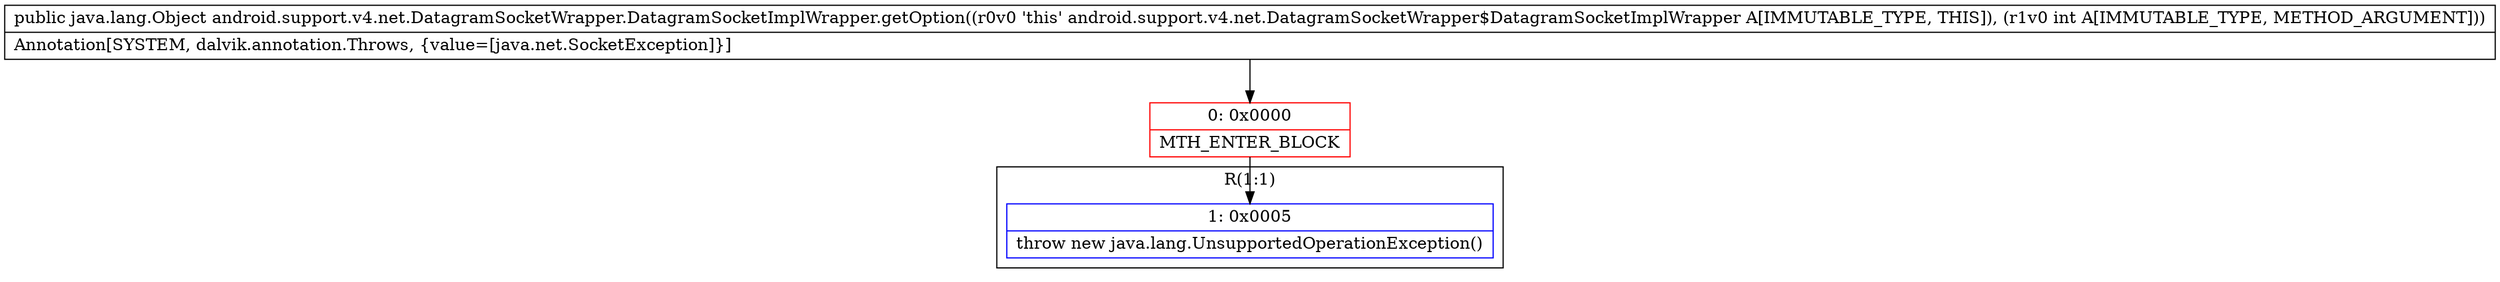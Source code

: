 digraph "CFG forandroid.support.v4.net.DatagramSocketWrapper.DatagramSocketImplWrapper.getOption(I)Ljava\/lang\/Object;" {
subgraph cluster_Region_321697658 {
label = "R(1:1)";
node [shape=record,color=blue];
Node_1 [shape=record,label="{1\:\ 0x0005|throw new java.lang.UnsupportedOperationException()\l}"];
}
Node_0 [shape=record,color=red,label="{0\:\ 0x0000|MTH_ENTER_BLOCK\l}"];
MethodNode[shape=record,label="{public java.lang.Object android.support.v4.net.DatagramSocketWrapper.DatagramSocketImplWrapper.getOption((r0v0 'this' android.support.v4.net.DatagramSocketWrapper$DatagramSocketImplWrapper A[IMMUTABLE_TYPE, THIS]), (r1v0 int A[IMMUTABLE_TYPE, METHOD_ARGUMENT]))  | Annotation[SYSTEM, dalvik.annotation.Throws, \{value=[java.net.SocketException]\}]\l}"];
MethodNode -> Node_0;
Node_0 -> Node_1;
}

